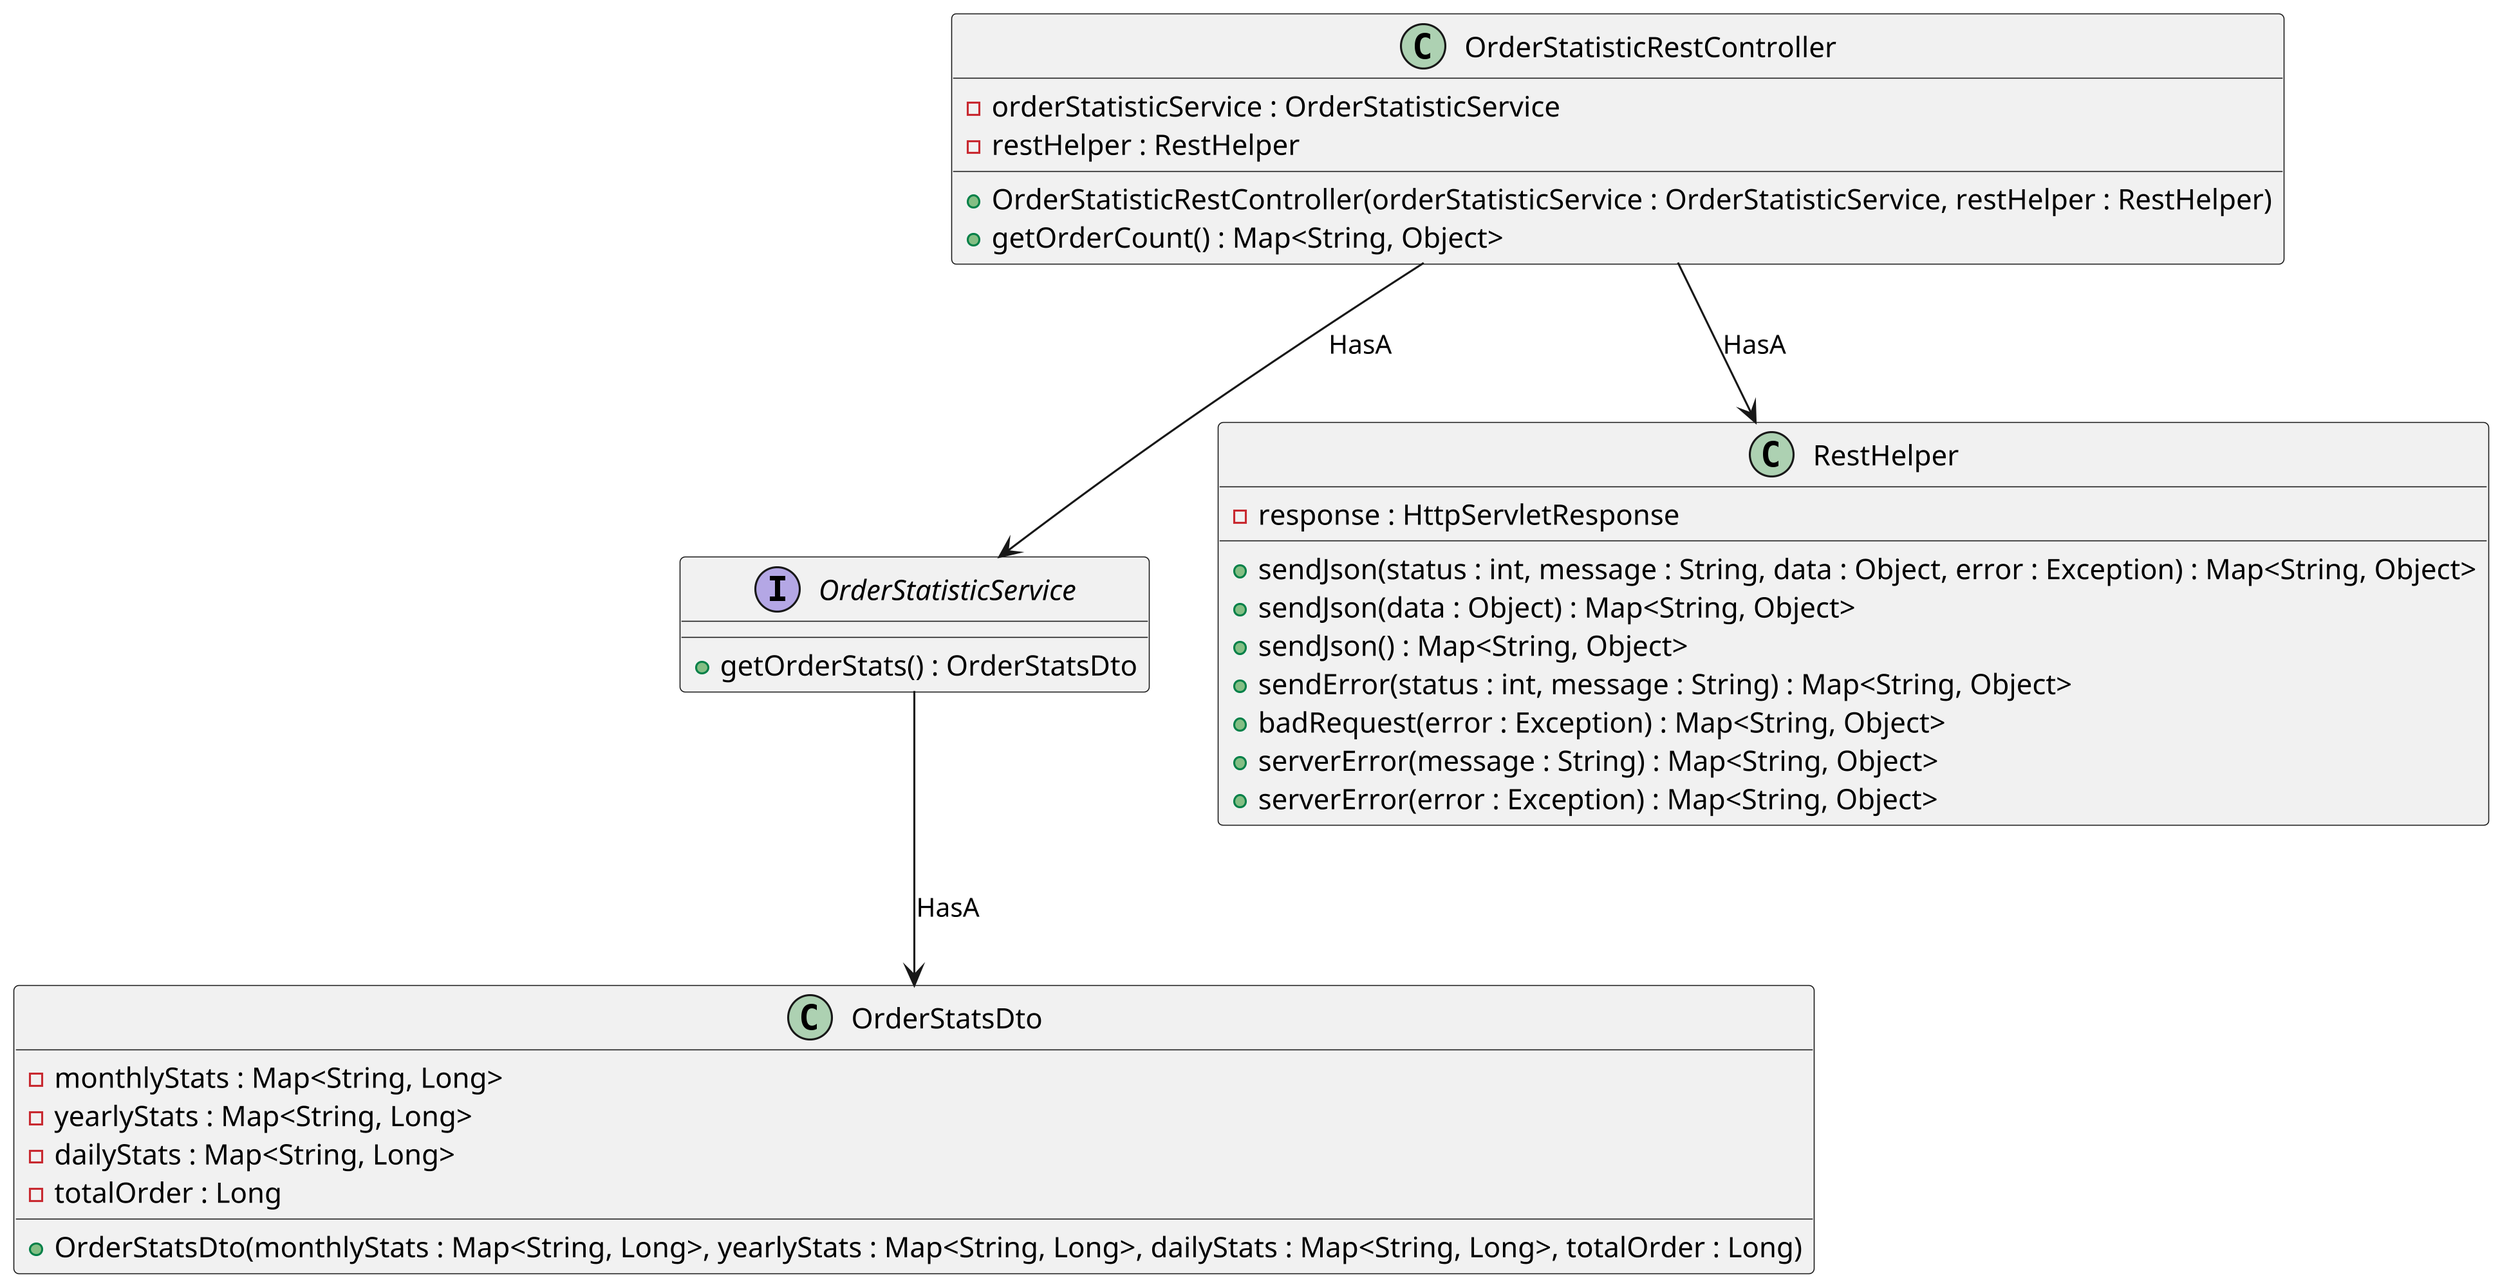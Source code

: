 @startuml OrderStatisticRestController_ClassDiagram
skinparam dpi 300

class OrderStatisticRestController {
    - orderStatisticService : OrderStatisticService
    - restHelper : RestHelper
    + OrderStatisticRestController(orderStatisticService : OrderStatisticService, restHelper : RestHelper)
    + getOrderCount() : Map<String, Object>
}

interface OrderStatisticService {
    + getOrderStats() : OrderStatsDto
}

class RestHelper {
    - response : HttpServletResponse
    + sendJson(status : int, message : String, data : Object, error : Exception) : Map<String, Object>
    + sendJson(data : Object) : Map<String, Object>
    + sendJson() : Map<String, Object>
    + sendError(status : int, message : String) : Map<String, Object>
    + badRequest(error : Exception) : Map<String, Object>
    + serverError(message : String) : Map<String, Object>
    + serverError(error : Exception) : Map<String, Object>
}

class OrderStatsDto {
    - monthlyStats : Map<String, Long>
    - yearlyStats : Map<String, Long>
    - dailyStats : Map<String, Long>
    - totalOrder : Long
    + OrderStatsDto(monthlyStats : Map<String, Long>, yearlyStats : Map<String, Long>, dailyStats : Map<String, Long>, totalOrder : Long)
}

OrderStatisticRestController --> OrderStatisticService : HasA
OrderStatisticRestController --> RestHelper : HasA
OrderStatisticService --> OrderStatsDto : HasA

@enduml

